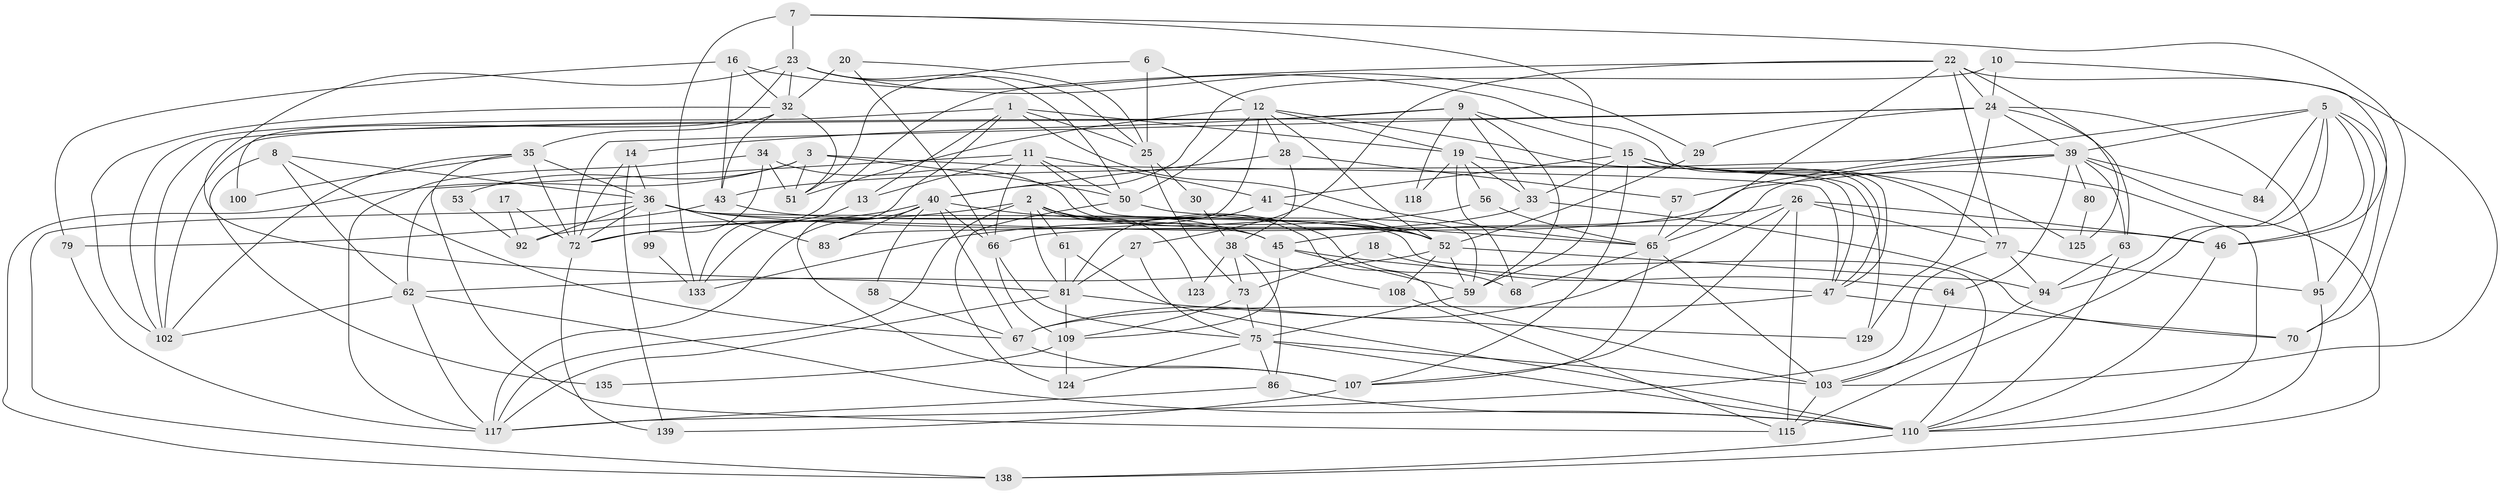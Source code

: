 // Generated by graph-tools (version 1.1) at 2025/23/03/03/25 07:23:57]
// undirected, 90 vertices, 226 edges
graph export_dot {
graph [start="1"]
  node [color=gray90,style=filled];
  1 [super="+4"];
  2 [super="+71"];
  3 [super="+54"];
  5 [super="+37"];
  6;
  7 [super="+122"];
  8 [super="+140"];
  9 [super="+111"];
  10;
  11 [super="+42"];
  12 [super="+21"];
  13;
  14;
  15 [super="+113"];
  16 [super="+130"];
  17;
  18;
  19 [super="+143"];
  20;
  22 [super="+31"];
  23 [super="+106"];
  24 [super="+44"];
  25;
  26 [super="+112"];
  27 [super="+132"];
  28;
  29;
  30;
  32 [super="+55"];
  33 [super="+137"];
  34 [super="+90"];
  35 [super="+69"];
  36 [super="+93"];
  38 [super="+48"];
  39 [super="+76"];
  40 [super="+97"];
  41 [super="+49"];
  43 [super="+114"];
  45 [super="+60"];
  46 [super="+88"];
  47 [super="+126"];
  50 [super="+141"];
  51;
  52 [super="+78"];
  53;
  56;
  57 [super="+105"];
  58;
  59 [super="+101"];
  61 [super="+89"];
  62;
  63;
  64;
  65 [super="+74"];
  66 [super="+96"];
  67;
  68 [super="+128"];
  70;
  72 [super="+82"];
  73 [super="+91"];
  75 [super="+121"];
  77 [super="+87"];
  79;
  80;
  81 [super="+85"];
  83;
  84;
  86 [super="+119"];
  92;
  94 [super="+98"];
  95;
  99;
  100;
  102 [super="+136"];
  103 [super="+104"];
  107 [super="+142"];
  108;
  109 [super="+127"];
  110 [super="+116"];
  115 [super="+131"];
  117 [super="+120"];
  118;
  123;
  124;
  125;
  129;
  133 [super="+134"];
  135;
  138;
  139;
  1 -- 107;
  1 -- 25;
  1 -- 65;
  1 -- 19;
  1 -- 13;
  1 -- 102;
  2 -- 72;
  2 -- 123;
  2 -- 117;
  2 -- 68;
  2 -- 61;
  2 -- 103;
  2 -- 52 [weight=2];
  2 -- 81;
  3 -- 138;
  3 -- 50;
  3 -- 51;
  3 -- 53;
  3 -- 47;
  5 -- 95;
  5 -- 94;
  5 -- 84;
  5 -- 70;
  5 -- 39;
  5 -- 57;
  5 -- 115;
  5 -- 46;
  6 -- 25;
  6 -- 51;
  6 -- 12;
  7 -- 133 [weight=2];
  7 -- 70;
  7 -- 59;
  7 -- 23;
  8 -- 135 [weight=2];
  8 -- 36;
  8 -- 67;
  8 -- 62;
  9 -- 14;
  9 -- 118;
  9 -- 33;
  9 -- 59;
  9 -- 15;
  9 -- 102;
  10 -- 24;
  10 -- 46;
  10 -- 40;
  11 -- 13;
  11 -- 41;
  11 -- 62;
  11 -- 66;
  11 -- 59;
  11 -- 50;
  12 -- 51;
  12 -- 129;
  12 -- 50;
  12 -- 19;
  12 -- 83;
  12 -- 52;
  12 -- 28;
  13 -- 133;
  14 -- 139;
  14 -- 72;
  14 -- 36;
  15 -- 41;
  15 -- 47;
  15 -- 110;
  15 -- 125;
  15 -- 33;
  15 -- 107;
  15 -- 77;
  16 -- 43;
  16 -- 47;
  16 -- 79;
  16 -- 32;
  17 -- 72;
  17 -- 92;
  18 -- 64;
  18 -- 73;
  19 -- 56 [weight=2];
  19 -- 33;
  19 -- 118;
  19 -- 47;
  19 -- 68;
  20 -- 25;
  20 -- 66;
  20 -- 32;
  22 -- 24;
  22 -- 103;
  22 -- 77;
  22 -- 125;
  22 -- 133;
  22 -- 65;
  22 -- 27;
  23 -- 25;
  23 -- 81;
  23 -- 50;
  23 -- 100;
  23 -- 29;
  23 -- 32;
  24 -- 129;
  24 -- 29;
  24 -- 63;
  24 -- 39;
  24 -- 72;
  24 -- 95;
  24 -- 102;
  25 -- 30;
  25 -- 73;
  26 -- 115;
  26 -- 67;
  26 -- 45;
  26 -- 107;
  26 -- 77;
  26 -- 46;
  27 -- 81;
  27 -- 75;
  28 -- 57;
  28 -- 40;
  28 -- 38;
  29 -- 52;
  30 -- 38;
  32 -- 43;
  32 -- 35;
  32 -- 51;
  32 -- 102;
  33 -- 70;
  33 -- 92;
  34 -- 51;
  34 -- 117;
  34 -- 72;
  34 -- 52;
  35 -- 102;
  35 -- 100;
  35 -- 115;
  35 -- 72 [weight=2];
  35 -- 36;
  36 -- 46;
  36 -- 99;
  36 -- 138;
  36 -- 83;
  36 -- 72;
  36 -- 110;
  36 -- 92;
  36 -- 45;
  38 -- 86;
  38 -- 108;
  38 -- 123;
  38 -- 73;
  39 -- 43;
  39 -- 63;
  39 -- 65;
  39 -- 80;
  39 -- 64;
  39 -- 66;
  39 -- 84;
  39 -- 138;
  40 -- 45;
  40 -- 67;
  40 -- 72;
  40 -- 66;
  40 -- 83;
  40 -- 58;
  40 -- 117;
  41 -- 81;
  41 -- 52;
  43 -- 52;
  43 -- 79;
  45 -- 109;
  45 -- 47;
  45 -- 59;
  46 -- 110;
  47 -- 70;
  47 -- 67;
  50 -- 124;
  50 -- 65 [weight=2];
  52 -- 94;
  52 -- 108;
  52 -- 62;
  52 -- 59;
  53 -- 92;
  56 -- 133;
  56 -- 65;
  57 -- 65;
  58 -- 67;
  59 -- 75;
  61 -- 110;
  61 -- 81;
  62 -- 102;
  62 -- 110;
  62 -- 117;
  63 -- 110;
  63 -- 94;
  64 -- 103;
  65 -- 107;
  65 -- 68;
  65 -- 103;
  66 -- 109;
  66 -- 75;
  67 -- 107;
  72 -- 139;
  73 -- 75;
  73 -- 109;
  75 -- 86;
  75 -- 103;
  75 -- 124;
  75 -- 110;
  77 -- 117;
  77 -- 95;
  77 -- 94;
  79 -- 117;
  80 -- 125;
  81 -- 117;
  81 -- 129;
  81 -- 109;
  86 -- 117;
  86 -- 110;
  94 -- 103;
  95 -- 110;
  99 -- 133;
  103 -- 115;
  107 -- 139;
  108 -- 115;
  109 -- 135;
  109 -- 124;
  110 -- 138;
}

